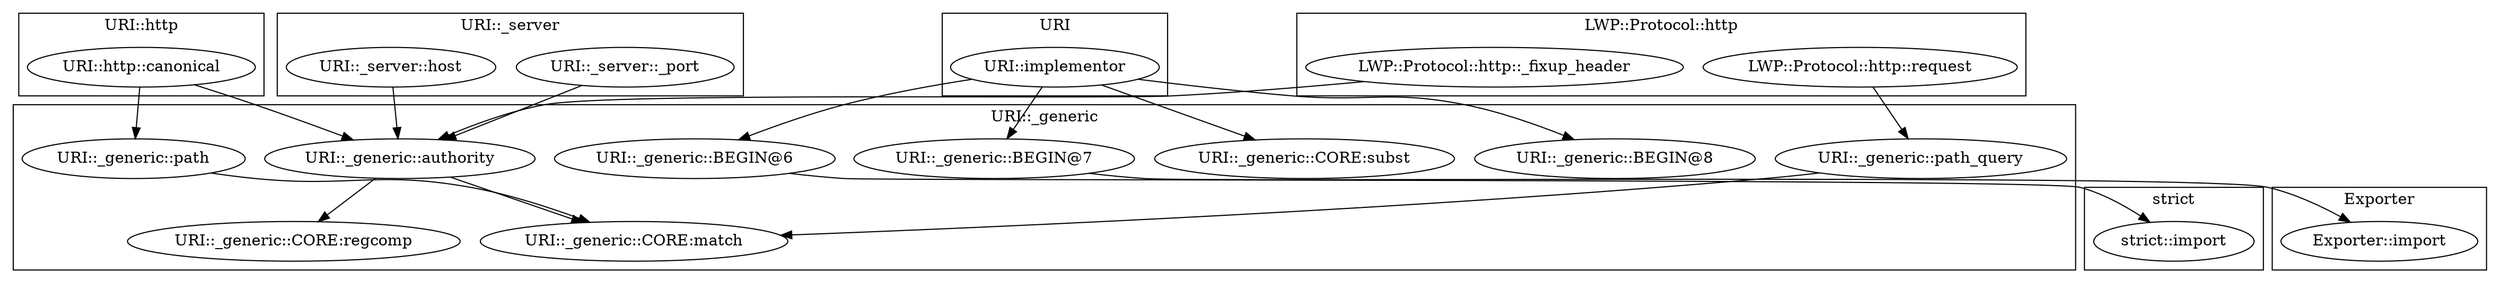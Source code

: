 digraph {
graph [overlap=false]
subgraph cluster_URI_http {
	label="URI::http";
	"URI::http::canonical";
}
subgraph cluster_URI__generic {
	label="URI::_generic";
	"URI::_generic::BEGIN@6";
	"URI::_generic::CORE:subst";
	"URI::_generic::CORE:match";
	"URI::_generic::path_query";
	"URI::_generic::BEGIN@8";
	"URI::_generic::path";
	"URI::_generic::CORE:regcomp";
	"URI::_generic::authority";
	"URI::_generic::BEGIN@7";
}
subgraph cluster_URI__server {
	label="URI::_server";
	"URI::_server::_port";
	"URI::_server::host";
}
subgraph cluster_strict {
	label="strict";
	"strict::import";
}
subgraph cluster_URI {
	label="URI";
	"URI::implementor";
}
subgraph cluster_Exporter {
	label="Exporter";
	"Exporter::import";
}
subgraph cluster_LWP_Protocol_http {
	label="LWP::Protocol::http";
	"LWP::Protocol::http::_fixup_header";
	"LWP::Protocol::http::request";
}
"URI::_generic::path_query" -> "URI::_generic::CORE:match";
"URI::_generic::path" -> "URI::_generic::CORE:match";
"URI::_generic::authority" -> "URI::_generic::CORE:match";
"URI::implementor" -> "URI::_generic::CORE:subst";
"URI::_generic::BEGIN@7" -> "Exporter::import";
"URI::http::canonical" -> "URI::_generic::path";
"URI::implementor" -> "URI::_generic::BEGIN@6";
"URI::_generic::BEGIN@6" -> "strict::import";
"URI::_generic::authority" -> "URI::_generic::CORE:regcomp";
"LWP::Protocol::http::request" -> "URI::_generic::path_query";
"URI::implementor" -> "URI::_generic::BEGIN@7";
"URI::implementor" -> "URI::_generic::BEGIN@8";
"LWP::Protocol::http::_fixup_header" -> "URI::_generic::authority";
"URI::_server::_port" -> "URI::_generic::authority";
"URI::_server::host" -> "URI::_generic::authority";
"URI::http::canonical" -> "URI::_generic::authority";
}
